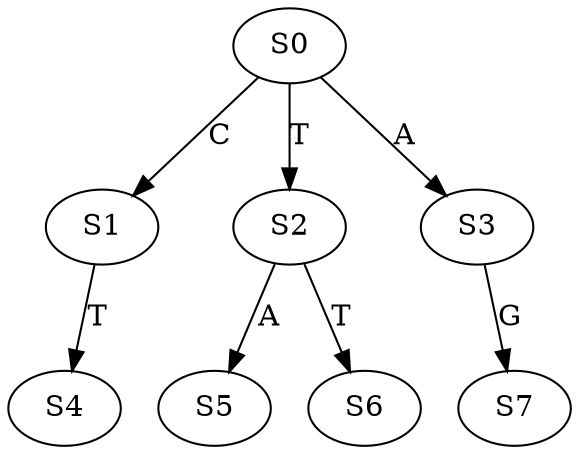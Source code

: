 strict digraph  {
	S0 -> S1 [ label = C ];
	S0 -> S2 [ label = T ];
	S0 -> S3 [ label = A ];
	S1 -> S4 [ label = T ];
	S2 -> S5 [ label = A ];
	S2 -> S6 [ label = T ];
	S3 -> S7 [ label = G ];
}
